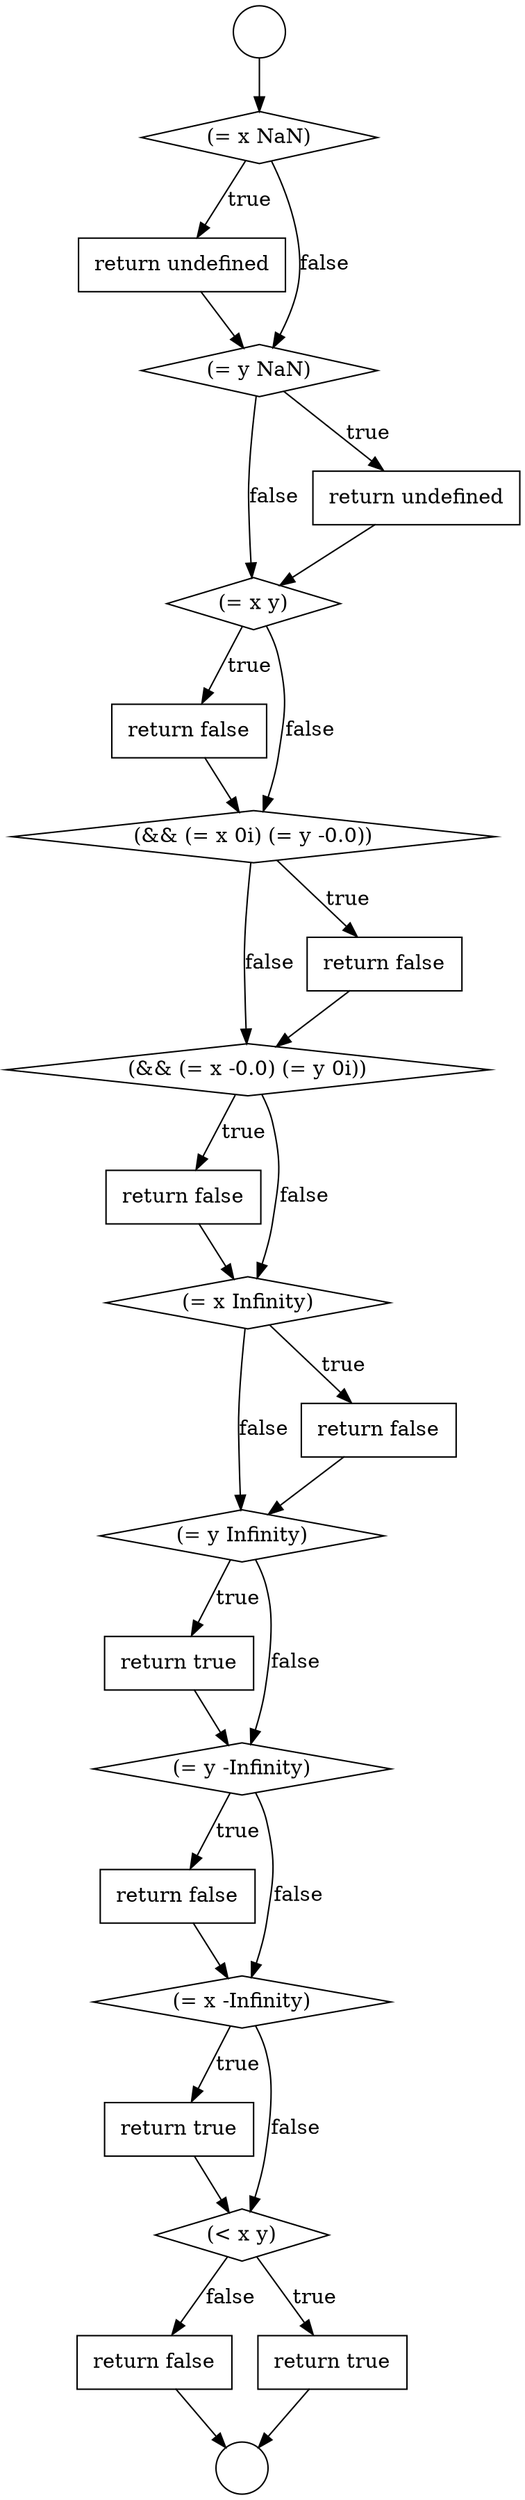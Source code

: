 digraph {
  node69 [shape=none, margin=0, label=<<font color="black">
    <table border="0" cellborder="1" cellspacing="0" cellpadding="10">
      <tr><td align="left">return true</td></tr>
    </table>
  </font>> color="black" fillcolor="white" style=filled]
  node56 [shape=diamond, label=<<font color="black">(= x y)</font>> color="black" fillcolor="white" style=filled]
  node52 [shape=diamond, label=<<font color="black">(= x NaN)</font>> color="black" fillcolor="white" style=filled]
  node57 [shape=none, margin=0, label=<<font color="black">
    <table border="0" cellborder="1" cellspacing="0" cellpadding="10">
      <tr><td align="left">return false</td></tr>
    </table>
  </font>> color="black" fillcolor="white" style=filled]
  node61 [shape=none, margin=0, label=<<font color="black">
    <table border="0" cellborder="1" cellspacing="0" cellpadding="10">
      <tr><td align="left">return false</td></tr>
    </table>
  </font>> color="black" fillcolor="white" style=filled]
  node60 [shape=diamond, label=<<font color="black">(&amp;&amp; (= x -0.0) (= y 0i))</font>> color="black" fillcolor="white" style=filled]
  node70 [shape=diamond, label=<<font color="black">(&lt; x y)</font>> color="black" fillcolor="white" style=filled]
  node65 [shape=none, margin=0, label=<<font color="black">
    <table border="0" cellborder="1" cellspacing="0" cellpadding="10">
      <tr><td align="left">return true</td></tr>
    </table>
  </font>> color="black" fillcolor="white" style=filled]
  node53 [shape=none, margin=0, label=<<font color="black">
    <table border="0" cellborder="1" cellspacing="0" cellpadding="10">
      <tr><td align="left">return undefined</td></tr>
    </table>
  </font>> color="black" fillcolor="white" style=filled]
  node64 [shape=diamond, label=<<font color="black">(= y Infinity)</font>> color="black" fillcolor="white" style=filled]
  node59 [shape=none, margin=0, label=<<font color="black">
    <table border="0" cellborder="1" cellspacing="0" cellpadding="10">
      <tr><td align="left">return false</td></tr>
    </table>
  </font>> color="black" fillcolor="white" style=filled]
  node66 [shape=diamond, label=<<font color="black">(= y -Infinity)</font>> color="black" fillcolor="white" style=filled]
  node63 [shape=none, margin=0, label=<<font color="black">
    <table border="0" cellborder="1" cellspacing="0" cellpadding="10">
      <tr><td align="left">return false</td></tr>
    </table>
  </font>> color="black" fillcolor="white" style=filled]
  node72 [shape=none, margin=0, label=<<font color="black">
    <table border="0" cellborder="1" cellspacing="0" cellpadding="10">
      <tr><td align="left">return false</td></tr>
    </table>
  </font>> color="black" fillcolor="white" style=filled]
  node55 [shape=none, margin=0, label=<<font color="black">
    <table border="0" cellborder="1" cellspacing="0" cellpadding="10">
      <tr><td align="left">return undefined</td></tr>
    </table>
  </font>> color="black" fillcolor="white" style=filled]
  node58 [shape=diamond, label=<<font color="black">(&amp;&amp; (= x 0i) (= y -0.0))</font>> color="black" fillcolor="white" style=filled]
  node51 [shape=circle label=" " color="black" fillcolor="white" style=filled]
  node71 [shape=none, margin=0, label=<<font color="black">
    <table border="0" cellborder="1" cellspacing="0" cellpadding="10">
      <tr><td align="left">return true</td></tr>
    </table>
  </font>> color="black" fillcolor="white" style=filled]
  node54 [shape=diamond, label=<<font color="black">(= y NaN)</font>> color="black" fillcolor="white" style=filled]
  node50 [shape=circle label=" " color="black" fillcolor="white" style=filled]
  node67 [shape=none, margin=0, label=<<font color="black">
    <table border="0" cellborder="1" cellspacing="0" cellpadding="10">
      <tr><td align="left">return false</td></tr>
    </table>
  </font>> color="black" fillcolor="white" style=filled]
  node68 [shape=diamond, label=<<font color="black">(= x -Infinity)</font>> color="black" fillcolor="white" style=filled]
  node62 [shape=diamond, label=<<font color="black">(= x Infinity)</font>> color="black" fillcolor="white" style=filled]
  node61 -> node62 [ color="black"]
  node67 -> node68 [ color="black"]
  node70 -> node71 [label=<<font color="black">true</font>> color="black"]
  node70 -> node72 [label=<<font color="black">false</font>> color="black"]
  node54 -> node55 [label=<<font color="black">true</font>> color="black"]
  node54 -> node56 [label=<<font color="black">false</font>> color="black"]
  node55 -> node56 [ color="black"]
  node66 -> node67 [label=<<font color="black">true</font>> color="black"]
  node66 -> node68 [label=<<font color="black">false</font>> color="black"]
  node64 -> node65 [label=<<font color="black">true</font>> color="black"]
  node64 -> node66 [label=<<font color="black">false</font>> color="black"]
  node72 -> node51 [ color="black"]
  node71 -> node51 [ color="black"]
  node50 -> node52 [ color="black"]
  node59 -> node60 [ color="black"]
  node56 -> node57 [label=<<font color="black">true</font>> color="black"]
  node56 -> node58 [label=<<font color="black">false</font>> color="black"]
  node69 -> node70 [ color="black"]
  node65 -> node66 [ color="black"]
  node53 -> node54 [ color="black"]
  node58 -> node59 [label=<<font color="black">true</font>> color="black"]
  node58 -> node60 [label=<<font color="black">false</font>> color="black"]
  node63 -> node64 [ color="black"]
  node52 -> node53 [label=<<font color="black">true</font>> color="black"]
  node52 -> node54 [label=<<font color="black">false</font>> color="black"]
  node68 -> node69 [label=<<font color="black">true</font>> color="black"]
  node68 -> node70 [label=<<font color="black">false</font>> color="black"]
  node60 -> node61 [label=<<font color="black">true</font>> color="black"]
  node60 -> node62 [label=<<font color="black">false</font>> color="black"]
  node57 -> node58 [ color="black"]
  node62 -> node63 [label=<<font color="black">true</font>> color="black"]
  node62 -> node64 [label=<<font color="black">false</font>> color="black"]
}
